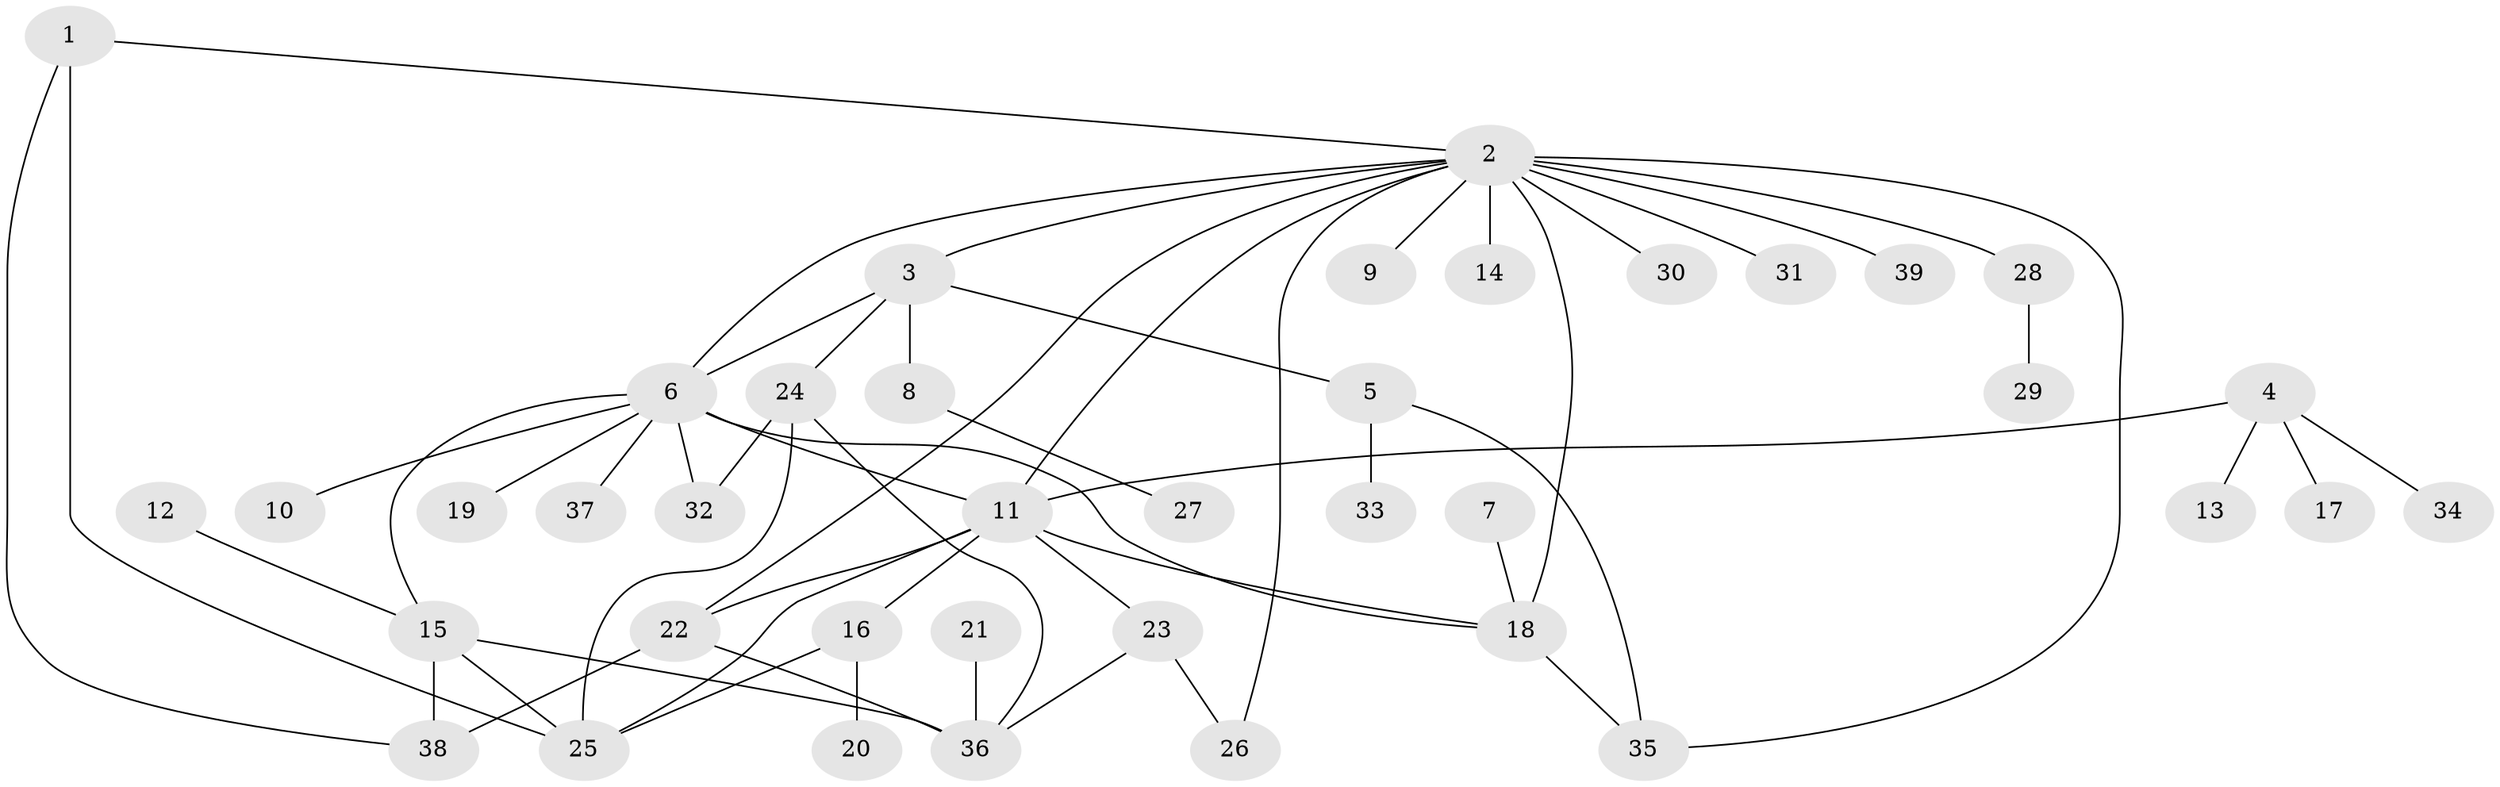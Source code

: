 // original degree distribution, {3: 0.07272727272727272, 16: 0.01818181818181818, 9: 0.01818181818181818, 10: 0.01818181818181818, 2: 0.2727272727272727, 5: 0.07272727272727272, 4: 0.07272727272727272, 6: 0.03636363636363636, 1: 0.41818181818181815}
// Generated by graph-tools (version 1.1) at 2025/36/03/04/25 23:36:55]
// undirected, 39 vertices, 56 edges
graph export_dot {
  node [color=gray90,style=filled];
  1;
  2;
  3;
  4;
  5;
  6;
  7;
  8;
  9;
  10;
  11;
  12;
  13;
  14;
  15;
  16;
  17;
  18;
  19;
  20;
  21;
  22;
  23;
  24;
  25;
  26;
  27;
  28;
  29;
  30;
  31;
  32;
  33;
  34;
  35;
  36;
  37;
  38;
  39;
  1 -- 2 [weight=1.0];
  1 -- 25 [weight=1.0];
  1 -- 38 [weight=1.0];
  2 -- 3 [weight=1.0];
  2 -- 6 [weight=1.0];
  2 -- 9 [weight=1.0];
  2 -- 11 [weight=1.0];
  2 -- 14 [weight=1.0];
  2 -- 18 [weight=2.0];
  2 -- 22 [weight=1.0];
  2 -- 26 [weight=1.0];
  2 -- 28 [weight=1.0];
  2 -- 30 [weight=1.0];
  2 -- 31 [weight=1.0];
  2 -- 35 [weight=1.0];
  2 -- 39 [weight=1.0];
  3 -- 5 [weight=1.0];
  3 -- 6 [weight=1.0];
  3 -- 8 [weight=1.0];
  3 -- 24 [weight=1.0];
  4 -- 11 [weight=1.0];
  4 -- 13 [weight=1.0];
  4 -- 17 [weight=1.0];
  4 -- 34 [weight=1.0];
  5 -- 33 [weight=1.0];
  5 -- 35 [weight=1.0];
  6 -- 10 [weight=1.0];
  6 -- 11 [weight=1.0];
  6 -- 15 [weight=1.0];
  6 -- 18 [weight=1.0];
  6 -- 19 [weight=1.0];
  6 -- 32 [weight=1.0];
  6 -- 37 [weight=1.0];
  7 -- 18 [weight=1.0];
  8 -- 27 [weight=1.0];
  11 -- 16 [weight=1.0];
  11 -- 18 [weight=1.0];
  11 -- 22 [weight=1.0];
  11 -- 23 [weight=1.0];
  11 -- 25 [weight=1.0];
  12 -- 15 [weight=1.0];
  15 -- 25 [weight=1.0];
  15 -- 36 [weight=1.0];
  15 -- 38 [weight=1.0];
  16 -- 20 [weight=1.0];
  16 -- 25 [weight=1.0];
  18 -- 35 [weight=1.0];
  21 -- 36 [weight=1.0];
  22 -- 36 [weight=1.0];
  22 -- 38 [weight=1.0];
  23 -- 26 [weight=1.0];
  23 -- 36 [weight=1.0];
  24 -- 25 [weight=1.0];
  24 -- 32 [weight=1.0];
  24 -- 36 [weight=1.0];
  28 -- 29 [weight=1.0];
}
